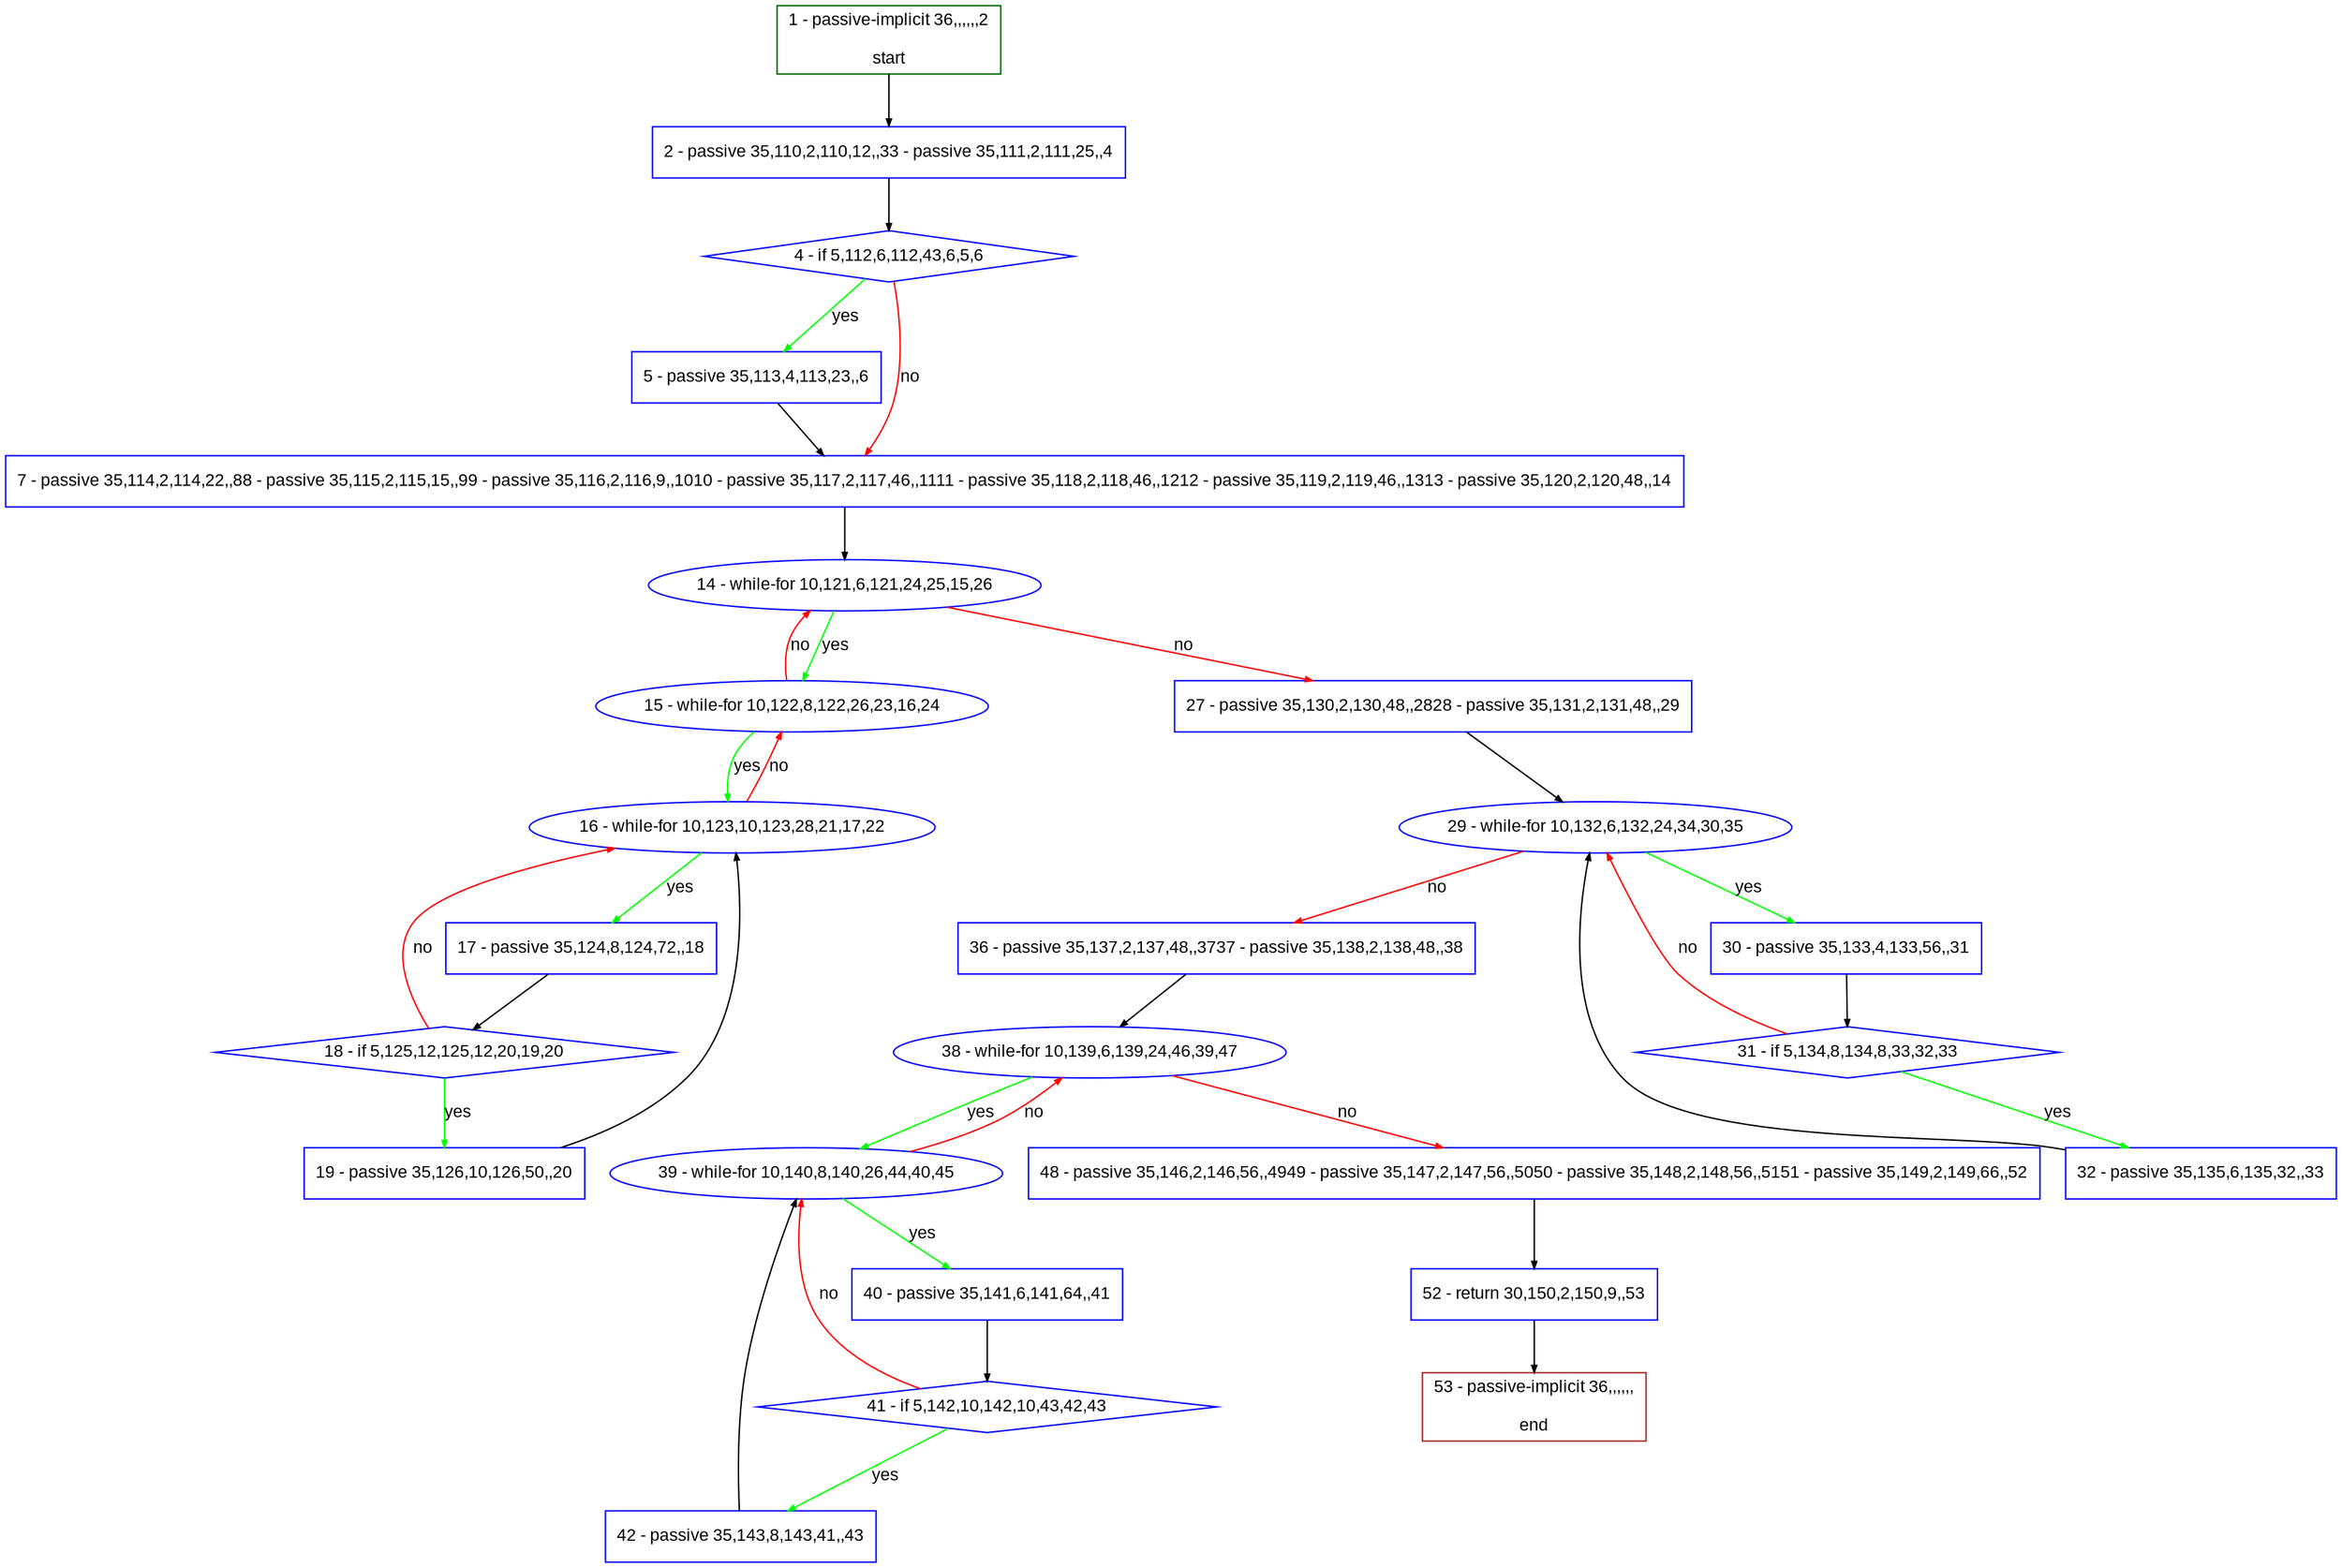 digraph "" {
  graph [pack="true", label="", fontsize="12", packmode="clust", fontname="Arial", fillcolor="#FFFFCC", bgcolor="white", style="rounded,filled", compound="true"];
  node [node_initialized="no", label="", color="grey", fontsize="12", fillcolor="white", fontname="Arial", style="filled", shape="rectangle", compound="true", fixedsize="false"];
  edge [fontcolor="black", arrowhead="normal", arrowtail="none", arrowsize="0.5", ltail="", label="", color="black", fontsize="12", lhead="", fontname="Arial", dir="forward", compound="true"];
  __N1 [label="2 - passive 35,110,2,110,12,,33 - passive 35,111,2,111,25,,4", color="#0000ff", fillcolor="#ffffff", style="filled", shape="box"];
  __N2 [label="1 - passive-implicit 36,,,,,,2\n\nstart", color="#006400", fillcolor="#ffffff", style="filled", shape="box"];
  __N3 [label="4 - if 5,112,6,112,43,6,5,6", color="#0000ff", fillcolor="#ffffff", style="filled", shape="diamond"];
  __N4 [label="5 - passive 35,113,4,113,23,,6", color="#0000ff", fillcolor="#ffffff", style="filled", shape="box"];
  __N5 [label="7 - passive 35,114,2,114,22,,88 - passive 35,115,2,115,15,,99 - passive 35,116,2,116,9,,1010 - passive 35,117,2,117,46,,1111 - passive 35,118,2,118,46,,1212 - passive 35,119,2,119,46,,1313 - passive 35,120,2,120,48,,14", color="#0000ff", fillcolor="#ffffff", style="filled", shape="box"];
  __N6 [label="14 - while-for 10,121,6,121,24,25,15,26", color="#0000ff", fillcolor="#ffffff", style="filled", shape="oval"];
  __N7 [label="15 - while-for 10,122,8,122,26,23,16,24", color="#0000ff", fillcolor="#ffffff", style="filled", shape="oval"];
  __N8 [label="27 - passive 35,130,2,130,48,,2828 - passive 35,131,2,131,48,,29", color="#0000ff", fillcolor="#ffffff", style="filled", shape="box"];
  __N9 [label="16 - while-for 10,123,10,123,28,21,17,22", color="#0000ff", fillcolor="#ffffff", style="filled", shape="oval"];
  __N10 [label="17 - passive 35,124,8,124,72,,18", color="#0000ff", fillcolor="#ffffff", style="filled", shape="box"];
  __N11 [label="18 - if 5,125,12,125,12,20,19,20", color="#0000ff", fillcolor="#ffffff", style="filled", shape="diamond"];
  __N12 [label="19 - passive 35,126,10,126,50,,20", color="#0000ff", fillcolor="#ffffff", style="filled", shape="box"];
  __N13 [label="29 - while-for 10,132,6,132,24,34,30,35", color="#0000ff", fillcolor="#ffffff", style="filled", shape="oval"];
  __N14 [label="30 - passive 35,133,4,133,56,,31", color="#0000ff", fillcolor="#ffffff", style="filled", shape="box"];
  __N15 [label="36 - passive 35,137,2,137,48,,3737 - passive 35,138,2,138,48,,38", color="#0000ff", fillcolor="#ffffff", style="filled", shape="box"];
  __N16 [label="31 - if 5,134,8,134,8,33,32,33", color="#0000ff", fillcolor="#ffffff", style="filled", shape="diamond"];
  __N17 [label="32 - passive 35,135,6,135,32,,33", color="#0000ff", fillcolor="#ffffff", style="filled", shape="box"];
  __N18 [label="38 - while-for 10,139,6,139,24,46,39,47", color="#0000ff", fillcolor="#ffffff", style="filled", shape="oval"];
  __N19 [label="39 - while-for 10,140,8,140,26,44,40,45", color="#0000ff", fillcolor="#ffffff", style="filled", shape="oval"];
  __N20 [label="48 - passive 35,146,2,146,56,,4949 - passive 35,147,2,147,56,,5050 - passive 35,148,2,148,56,,5151 - passive 35,149,2,149,66,,52", color="#0000ff", fillcolor="#ffffff", style="filled", shape="box"];
  __N21 [label="40 - passive 35,141,6,141,64,,41", color="#0000ff", fillcolor="#ffffff", style="filled", shape="box"];
  __N22 [label="41 - if 5,142,10,142,10,43,42,43", color="#0000ff", fillcolor="#ffffff", style="filled", shape="diamond"];
  __N23 [label="42 - passive 35,143,8,143,41,,43", color="#0000ff", fillcolor="#ffffff", style="filled", shape="box"];
  __N24 [label="52 - return 30,150,2,150,9,,53", color="#0000ff", fillcolor="#ffffff", style="filled", shape="box"];
  __N25 [label="53 - passive-implicit 36,,,,,,\n\nend", color="#a52a2a", fillcolor="#ffffff", style="filled", shape="box"];
  __N2 -> __N1 [arrowhead="normal", arrowtail="none", color="#000000", label="", dir="forward"];
  __N1 -> __N3 [arrowhead="normal", arrowtail="none", color="#000000", label="", dir="forward"];
  __N3 -> __N4 [arrowhead="normal", arrowtail="none", color="#00ff00", label="yes", dir="forward"];
  __N3 -> __N5 [arrowhead="normal", arrowtail="none", color="#ff0000", label="no", dir="forward"];
  __N4 -> __N5 [arrowhead="normal", arrowtail="none", color="#000000", label="", dir="forward"];
  __N5 -> __N6 [arrowhead="normal", arrowtail="none", color="#000000", label="", dir="forward"];
  __N6 -> __N7 [arrowhead="normal", arrowtail="none", color="#00ff00", label="yes", dir="forward"];
  __N7 -> __N6 [arrowhead="normal", arrowtail="none", color="#ff0000", label="no", dir="forward"];
  __N6 -> __N8 [arrowhead="normal", arrowtail="none", color="#ff0000", label="no", dir="forward"];
  __N7 -> __N9 [arrowhead="normal", arrowtail="none", color="#00ff00", label="yes", dir="forward"];
  __N9 -> __N7 [arrowhead="normal", arrowtail="none", color="#ff0000", label="no", dir="forward"];
  __N9 -> __N10 [arrowhead="normal", arrowtail="none", color="#00ff00", label="yes", dir="forward"];
  __N10 -> __N11 [arrowhead="normal", arrowtail="none", color="#000000", label="", dir="forward"];
  __N11 -> __N9 [arrowhead="normal", arrowtail="none", color="#ff0000", label="no", dir="forward"];
  __N11 -> __N12 [arrowhead="normal", arrowtail="none", color="#00ff00", label="yes", dir="forward"];
  __N12 -> __N9 [arrowhead="normal", arrowtail="none", color="#000000", label="", dir="forward"];
  __N8 -> __N13 [arrowhead="normal", arrowtail="none", color="#000000", label="", dir="forward"];
  __N13 -> __N14 [arrowhead="normal", arrowtail="none", color="#00ff00", label="yes", dir="forward"];
  __N13 -> __N15 [arrowhead="normal", arrowtail="none", color="#ff0000", label="no", dir="forward"];
  __N14 -> __N16 [arrowhead="normal", arrowtail="none", color="#000000", label="", dir="forward"];
  __N16 -> __N13 [arrowhead="normal", arrowtail="none", color="#ff0000", label="no", dir="forward"];
  __N16 -> __N17 [arrowhead="normal", arrowtail="none", color="#00ff00", label="yes", dir="forward"];
  __N17 -> __N13 [arrowhead="normal", arrowtail="none", color="#000000", label="", dir="forward"];
  __N15 -> __N18 [arrowhead="normal", arrowtail="none", color="#000000", label="", dir="forward"];
  __N18 -> __N19 [arrowhead="normal", arrowtail="none", color="#00ff00", label="yes", dir="forward"];
  __N19 -> __N18 [arrowhead="normal", arrowtail="none", color="#ff0000", label="no", dir="forward"];
  __N18 -> __N20 [arrowhead="normal", arrowtail="none", color="#ff0000", label="no", dir="forward"];
  __N19 -> __N21 [arrowhead="normal", arrowtail="none", color="#00ff00", label="yes", dir="forward"];
  __N21 -> __N22 [arrowhead="normal", arrowtail="none", color="#000000", label="", dir="forward"];
  __N22 -> __N19 [arrowhead="normal", arrowtail="none", color="#ff0000", label="no", dir="forward"];
  __N22 -> __N23 [arrowhead="normal", arrowtail="none", color="#00ff00", label="yes", dir="forward"];
  __N23 -> __N19 [arrowhead="normal", arrowtail="none", color="#000000", label="", dir="forward"];
  __N20 -> __N24 [arrowhead="normal", arrowtail="none", color="#000000", label="", dir="forward"];
  __N24 -> __N25 [arrowhead="normal", arrowtail="none", color="#000000", label="", dir="forward"];
}
